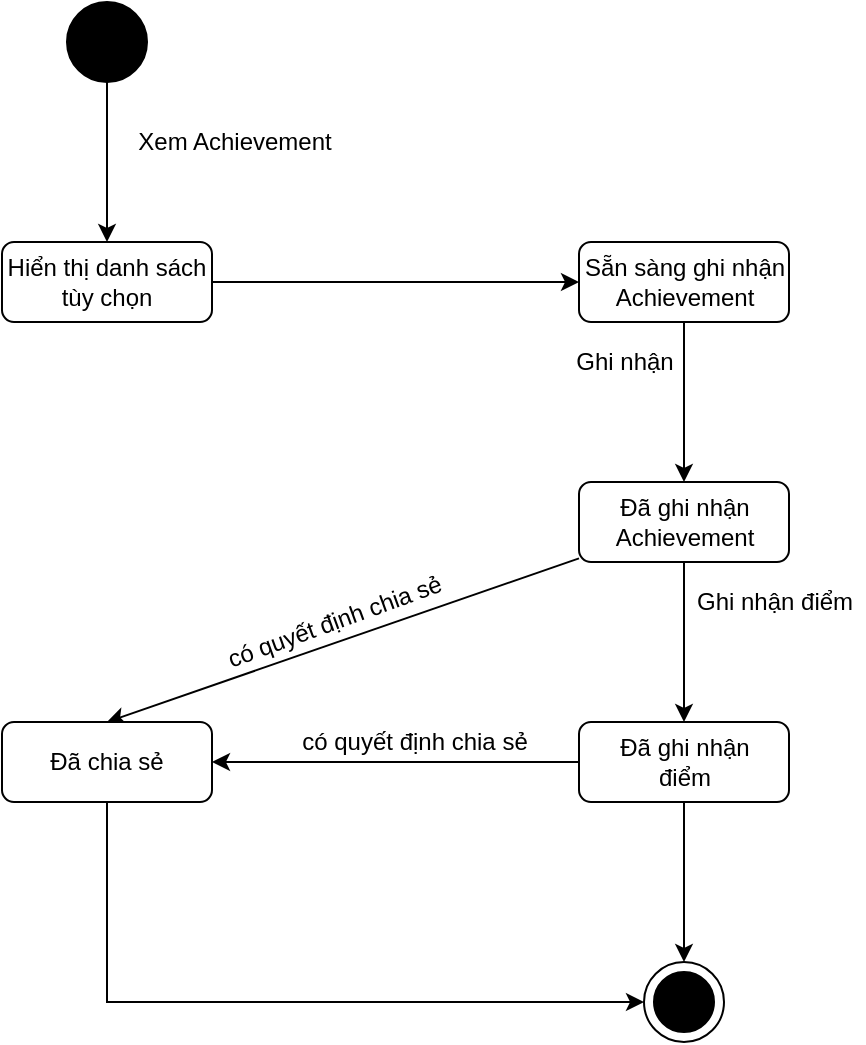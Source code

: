 <mxfile version="13.6.5">
    <diagram id="XHE4mweBeiq4vwxRf4Bt" name="Page-1">
        <mxGraphModel dx="990" dy="585" grid="1" gridSize="10" guides="1" tooltips="1" connect="1" arrows="1" fold="1" page="1" pageScale="1" pageWidth="850" pageHeight="1100" background="#FFFFFF" math="0" shadow="0">
            <root>
                <mxCell id="0"/>
                <mxCell id="1" parent="0"/>
                <mxCell id="39" style="edgeStyle=orthogonalEdgeStyle;rounded=0;orthogonalLoop=1;jettySize=auto;html=1;entryX=0.5;entryY=0;entryDx=0;entryDy=0;" edge="1" parent="1" source="3" target="37">
                    <mxGeometry relative="1" as="geometry"/>
                </mxCell>
                <mxCell id="3" value="" style="shape=ellipse;html=1;fillColor=#000000;fontSize=18;fontColor=#ffffff;" parent="1" vertex="1">
                    <mxGeometry x="111.5" y="40" width="40" height="40" as="geometry"/>
                </mxCell>
                <mxCell id="4" value="" style="shape=mxgraph.sysml.actFinal;html=1;verticalLabelPosition=bottom;labelBackgroundColor=#ffffff;verticalAlign=top;" parent="1" vertex="1">
                    <mxGeometry x="400" y="520" width="40" height="40" as="geometry"/>
                </mxCell>
                <mxCell id="11" style="edgeStyle=orthogonalEdgeStyle;rounded=0;orthogonalLoop=1;jettySize=auto;html=1;entryX=0.5;entryY=0;entryDx=0;entryDy=0;" parent="1" source="5" target="10" edge="1">
                    <mxGeometry relative="1" as="geometry"/>
                </mxCell>
                <mxCell id="5" value="Sẵn sàng ghi nhận Achievement" style="shape=rect;rounded=1;html=1;whiteSpace=wrap;align=center;" parent="1" vertex="1">
                    <mxGeometry x="367.5" y="160" width="105" height="40" as="geometry"/>
                </mxCell>
                <mxCell id="16" style="edgeStyle=orthogonalEdgeStyle;rounded=0;orthogonalLoop=1;jettySize=auto;html=1;entryX=0.5;entryY=0;entryDx=0;entryDy=0;" parent="1" source="10" target="13" edge="1">
                    <mxGeometry relative="1" as="geometry"/>
                </mxCell>
                <mxCell id="21" style="edgeStyle=none;rounded=0;orthogonalLoop=1;jettySize=auto;html=1;entryX=0.5;entryY=0;entryDx=0;entryDy=0;" parent="1" source="10" target="17" edge="1">
                    <mxGeometry relative="1" as="geometry"/>
                </mxCell>
                <mxCell id="10" value="Đã ghi nhận&lt;br&gt;Achievement" style="shape=rect;rounded=1;html=1;whiteSpace=wrap;align=center;" parent="1" vertex="1">
                    <mxGeometry x="367.5" y="280" width="105" height="40" as="geometry"/>
                </mxCell>
                <mxCell id="12" value="Ghi nhận" style="text;html=1;align=center;verticalAlign=middle;resizable=0;points=[];autosize=1;" parent="1" vertex="1">
                    <mxGeometry x="360" y="210" width="60" height="20" as="geometry"/>
                </mxCell>
                <mxCell id="22" style="edgeStyle=none;rounded=0;orthogonalLoop=1;jettySize=auto;html=1;entryX=1;entryY=0.5;entryDx=0;entryDy=0;" parent="1" source="13" target="17" edge="1">
                    <mxGeometry relative="1" as="geometry"/>
                </mxCell>
                <mxCell id="34" style="edgeStyle=orthogonalEdgeStyle;rounded=0;orthogonalLoop=1;jettySize=auto;html=1;entryX=0.5;entryY=0;entryDx=0;entryDy=0;entryPerimeter=0;" parent="1" source="13" target="4" edge="1">
                    <mxGeometry relative="1" as="geometry"/>
                </mxCell>
                <mxCell id="13" value="Đã ghi nhận&lt;br&gt;điểm" style="shape=rect;rounded=1;html=1;whiteSpace=wrap;align=center;" parent="1" vertex="1">
                    <mxGeometry x="367.5" y="400" width="105" height="40" as="geometry"/>
                </mxCell>
                <mxCell id="15" value="Ghi nhận điểm" style="text;html=1;align=center;verticalAlign=middle;resizable=0;points=[];autosize=1;" parent="1" vertex="1">
                    <mxGeometry x="420" y="330" width="90" height="20" as="geometry"/>
                </mxCell>
                <mxCell id="36" style="edgeStyle=orthogonalEdgeStyle;rounded=0;orthogonalLoop=1;jettySize=auto;html=1;entryX=0;entryY=0.5;entryDx=0;entryDy=0;entryPerimeter=0;" parent="1" source="17" target="4" edge="1">
                    <mxGeometry relative="1" as="geometry">
                        <Array as="points">
                            <mxPoint x="132" y="540"/>
                        </Array>
                    </mxGeometry>
                </mxCell>
                <mxCell id="17" value="Đã chia sẻ" style="shape=rect;rounded=1;html=1;whiteSpace=wrap;align=center;" parent="1" vertex="1">
                    <mxGeometry x="79" y="400" width="105" height="40" as="geometry"/>
                </mxCell>
                <mxCell id="19" value="có quyết định chia sẻ" style="text;html=1;align=center;verticalAlign=middle;resizable=0;points=[];autosize=1;rotation=-20;" parent="1" vertex="1">
                    <mxGeometry x="180" y="340" width="130" height="20" as="geometry"/>
                </mxCell>
                <mxCell id="23" value="có quyết định chia sẻ" style="text;html=1;align=center;verticalAlign=middle;resizable=0;points=[];autosize=1;" parent="1" vertex="1">
                    <mxGeometry x="220" y="400" width="130" height="20" as="geometry"/>
                </mxCell>
                <mxCell id="40" style="edgeStyle=orthogonalEdgeStyle;rounded=0;orthogonalLoop=1;jettySize=auto;html=1;entryX=0;entryY=0.5;entryDx=0;entryDy=0;" edge="1" parent="1" source="37" target="5">
                    <mxGeometry relative="1" as="geometry"/>
                </mxCell>
                <mxCell id="37" value="Hiển thị danh sách tùy chọn" style="shape=rect;rounded=1;html=1;whiteSpace=wrap;align=center;" vertex="1" parent="1">
                    <mxGeometry x="79" y="160" width="105" height="40" as="geometry"/>
                </mxCell>
                <mxCell id="38" value="Xem Achievement" style="text;html=1;align=center;verticalAlign=middle;resizable=0;points=[];autosize=1;" vertex="1" parent="1">
                    <mxGeometry x="140" y="100" width="110" height="20" as="geometry"/>
                </mxCell>
            </root>
        </mxGraphModel>
    </diagram>
</mxfile>